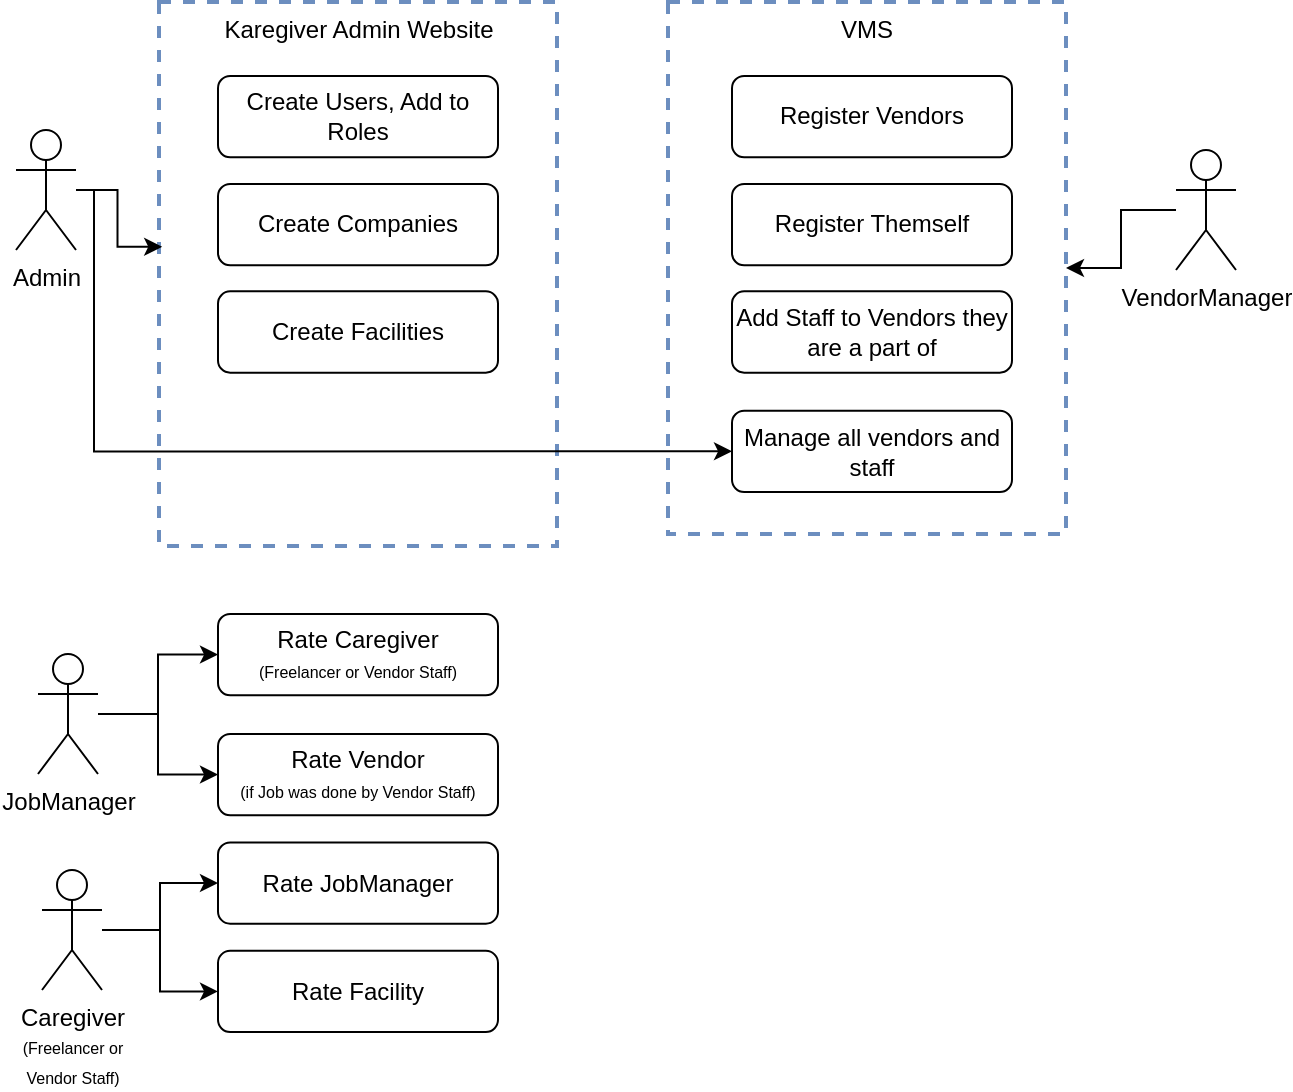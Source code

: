 <mxfile version="26.0.9">
  <diagram name="Page-1" id="snsBWO3Q0hrvPebX9Xzp">
    <mxGraphModel dx="1434" dy="1092" grid="0" gridSize="10" guides="1" tooltips="1" connect="1" arrows="1" fold="1" page="1" pageScale="1" pageWidth="400" pageHeight="300" math="0" shadow="0">
      <root>
        <mxCell id="0" />
        <mxCell id="1" parent="0" />
        <mxCell id="VWMfRSmtqYjrpEDqxCvU-6" value="Karegiver Admin Website" style="rounded=0;whiteSpace=wrap;html=1;fillColor=none;strokeColor=#6c8ebf;dashed=1;verticalAlign=top;strokeWidth=2;" vertex="1" parent="1">
          <mxGeometry x="145.5" y="-208" width="199" height="272" as="geometry" />
        </mxCell>
        <mxCell id="luT7bnCXk7jISfFI64l9-10" style="edgeStyle=orthogonalEdgeStyle;rounded=0;orthogonalLoop=1;jettySize=auto;html=1;" parent="1" source="luT7bnCXk7jISfFI64l9-1" target="luT7bnCXk7jISfFI64l9-4" edge="1">
          <mxGeometry relative="1" as="geometry" />
        </mxCell>
        <mxCell id="luT7bnCXk7jISfFI64l9-12" style="edgeStyle=orthogonalEdgeStyle;rounded=0;orthogonalLoop=1;jettySize=auto;html=1;" parent="1" source="luT7bnCXk7jISfFI64l9-1" target="luT7bnCXk7jISfFI64l9-11" edge="1">
          <mxGeometry relative="1" as="geometry" />
        </mxCell>
        <mxCell id="luT7bnCXk7jISfFI64l9-1" value="JobManager" style="shape=umlActor;verticalLabelPosition=bottom;verticalAlign=top;html=1;outlineConnect=0;" parent="1" vertex="1">
          <mxGeometry x="85" y="118" width="30" height="60" as="geometry" />
        </mxCell>
        <mxCell id="luT7bnCXk7jISfFI64l9-8" style="edgeStyle=orthogonalEdgeStyle;rounded=0;orthogonalLoop=1;jettySize=auto;html=1;" parent="1" source="luT7bnCXk7jISfFI64l9-2" target="luT7bnCXk7jISfFI64l9-5" edge="1">
          <mxGeometry relative="1" as="geometry" />
        </mxCell>
        <mxCell id="luT7bnCXk7jISfFI64l9-9" style="edgeStyle=orthogonalEdgeStyle;rounded=0;orthogonalLoop=1;jettySize=auto;html=1;entryX=0;entryY=0.5;entryDx=0;entryDy=0;" parent="1" source="luT7bnCXk7jISfFI64l9-2" target="luT7bnCXk7jISfFI64l9-6" edge="1">
          <mxGeometry relative="1" as="geometry" />
        </mxCell>
        <mxCell id="luT7bnCXk7jISfFI64l9-2" value="Caregiver&lt;br&gt;&lt;span style=&quot;font-size: 8px; text-wrap: wrap;&quot;&gt;(Freelancer or Vendor Staff)&lt;/span&gt;" style="shape=umlActor;verticalLabelPosition=bottom;verticalAlign=top;html=1;outlineConnect=0;" parent="1" vertex="1">
          <mxGeometry x="87" y="226" width="30" height="60" as="geometry" />
        </mxCell>
        <mxCell id="luT7bnCXk7jISfFI64l9-4" value="Rate Caregiver &lt;br&gt;&lt;font style=&quot;font-size: 8px;&quot;&gt;(Freelancer or Vendor Staff)&lt;/font&gt;" style="rounded=1;whiteSpace=wrap;html=1;fontStyle=0" parent="1" vertex="1">
          <mxGeometry x="175" y="98" width="140" height="40.645" as="geometry" />
        </mxCell>
        <mxCell id="luT7bnCXk7jISfFI64l9-5" value="Rate JobManager" style="rounded=1;whiteSpace=wrap;html=1;fontStyle=0" parent="1" vertex="1">
          <mxGeometry x="175" y="212.194" width="140" height="40.645" as="geometry" />
        </mxCell>
        <mxCell id="luT7bnCXk7jISfFI64l9-6" value="Rate Facility" style="rounded=1;whiteSpace=wrap;html=1;fontStyle=0" parent="1" vertex="1">
          <mxGeometry x="175" y="266.387" width="140" height="40.645" as="geometry" />
        </mxCell>
        <mxCell id="luT7bnCXk7jISfFI64l9-11" value="Rate Vendor&lt;br&gt;&lt;font style=&quot;font-size: 8px;&quot;&gt;(if Job was done by Vendor Staff)&lt;/font&gt;" style="rounded=1;whiteSpace=wrap;html=1;fontStyle=0" parent="1" vertex="1">
          <mxGeometry x="175" y="158.005" width="140" height="40.645" as="geometry" />
        </mxCell>
        <mxCell id="VWMfRSmtqYjrpEDqxCvU-14" style="edgeStyle=orthogonalEdgeStyle;rounded=0;orthogonalLoop=1;jettySize=auto;html=1;entryX=0;entryY=0.5;entryDx=0;entryDy=0;" edge="1" parent="1" source="VWMfRSmtqYjrpEDqxCvU-1" target="VWMfRSmtqYjrpEDqxCvU-13">
          <mxGeometry relative="1" as="geometry">
            <Array as="points">
              <mxPoint x="113" y="-114" />
              <mxPoint x="113" y="17" />
            </Array>
          </mxGeometry>
        </mxCell>
        <mxCell id="VWMfRSmtqYjrpEDqxCvU-1" value="Admin" style="shape=umlActor;verticalLabelPosition=bottom;verticalAlign=top;html=1;outlineConnect=0;" vertex="1" parent="1">
          <mxGeometry x="74" y="-144" width="30" height="60" as="geometry" />
        </mxCell>
        <mxCell id="VWMfRSmtqYjrpEDqxCvU-2" value="Create Users, Add to Roles" style="rounded=1;whiteSpace=wrap;html=1;fontStyle=0" vertex="1" parent="1">
          <mxGeometry x="175" y="-171" width="140" height="40.645" as="geometry" />
        </mxCell>
        <mxCell id="VWMfRSmtqYjrpEDqxCvU-3" value="Create Companies" style="rounded=1;whiteSpace=wrap;html=1;fontStyle=0" vertex="1" parent="1">
          <mxGeometry x="175" y="-117" width="140" height="40.645" as="geometry" />
        </mxCell>
        <mxCell id="VWMfRSmtqYjrpEDqxCvU-4" value="Create Facilities" style="rounded=1;whiteSpace=wrap;html=1;fontStyle=0" vertex="1" parent="1">
          <mxGeometry x="175" y="-63.32" width="140" height="40.645" as="geometry" />
        </mxCell>
        <mxCell id="VWMfRSmtqYjrpEDqxCvU-12" style="edgeStyle=orthogonalEdgeStyle;rounded=0;orthogonalLoop=1;jettySize=auto;html=1;entryX=1;entryY=0.5;entryDx=0;entryDy=0;" edge="1" parent="1" source="VWMfRSmtqYjrpEDqxCvU-7" target="VWMfRSmtqYjrpEDqxCvU-8">
          <mxGeometry relative="1" as="geometry" />
        </mxCell>
        <mxCell id="VWMfRSmtqYjrpEDqxCvU-7" value="VendorManager" style="shape=umlActor;verticalLabelPosition=bottom;verticalAlign=top;html=1;outlineConnect=0;" vertex="1" parent="1">
          <mxGeometry x="654" y="-134" width="30" height="60" as="geometry" />
        </mxCell>
        <mxCell id="VWMfRSmtqYjrpEDqxCvU-8" value="VMS" style="rounded=0;whiteSpace=wrap;html=1;fillColor=none;strokeColor=#6c8ebf;dashed=1;verticalAlign=top;strokeWidth=2;" vertex="1" parent="1">
          <mxGeometry x="400" y="-208" width="199" height="266" as="geometry" />
        </mxCell>
        <mxCell id="VWMfRSmtqYjrpEDqxCvU-9" value="Register Vendors" style="rounded=1;whiteSpace=wrap;html=1;fontStyle=0" vertex="1" parent="1">
          <mxGeometry x="432" y="-171" width="140" height="40.645" as="geometry" />
        </mxCell>
        <mxCell id="VWMfRSmtqYjrpEDqxCvU-10" value="Register Themself" style="rounded=1;whiteSpace=wrap;html=1;fontStyle=0" vertex="1" parent="1">
          <mxGeometry x="432" y="-117" width="140" height="40.645" as="geometry" />
        </mxCell>
        <mxCell id="VWMfRSmtqYjrpEDqxCvU-11" value="Add Staff to Vendors they are a part of" style="rounded=1;whiteSpace=wrap;html=1;fontStyle=0" vertex="1" parent="1">
          <mxGeometry x="432" y="-63.32" width="140" height="40.645" as="geometry" />
        </mxCell>
        <mxCell id="VWMfRSmtqYjrpEDqxCvU-13" value="Manage all vendors and staff" style="rounded=1;whiteSpace=wrap;html=1;fontStyle=0" vertex="1" parent="1">
          <mxGeometry x="432" y="-3.65" width="140" height="40.645" as="geometry" />
        </mxCell>
        <mxCell id="VWMfRSmtqYjrpEDqxCvU-15" style="edgeStyle=orthogonalEdgeStyle;rounded=0;orthogonalLoop=1;jettySize=auto;html=1;entryX=0.008;entryY=0.45;entryDx=0;entryDy=0;entryPerimeter=0;" edge="1" parent="1" source="VWMfRSmtqYjrpEDqxCvU-1" target="VWMfRSmtqYjrpEDqxCvU-6">
          <mxGeometry relative="1" as="geometry" />
        </mxCell>
      </root>
    </mxGraphModel>
  </diagram>
</mxfile>
